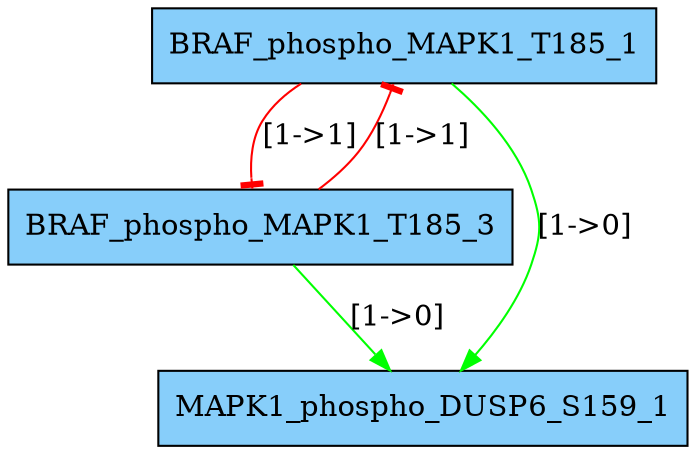 digraph G {
	node [fillcolor=palegreen3,
		shape=ellipse,
		style=filled
	];
	edge [arrowhead=tee,
		color=red
	];
	BRAF_phospho_MAPK1_T185_1	 [fillcolor=lightskyblue, shape=box];
	BRAF_phospho_MAPK1_T185_3	 [fillcolor=lightskyblue, shape=box];
	BRAF_phospho_MAPK1_T185_1 -> BRAF_phospho_MAPK1_T185_3	 [label="[1->1]"];
	MAPK1_phospho_DUSP6_S159_1	 [fillcolor=lightskyblue, shape=box];
	BRAF_phospho_MAPK1_T185_1 -> MAPK1_phospho_DUSP6_S159_1	 [arrowhead=normal, color=green, label="[1->0]"];
	BRAF_phospho_MAPK1_T185_3 -> BRAF_phospho_MAPK1_T185_1	 [label="[1->1]"];
	BRAF_phospho_MAPK1_T185_3 -> MAPK1_phospho_DUSP6_S159_1	 [arrowhead=normal, color=green, label="[1->0]"];
}
